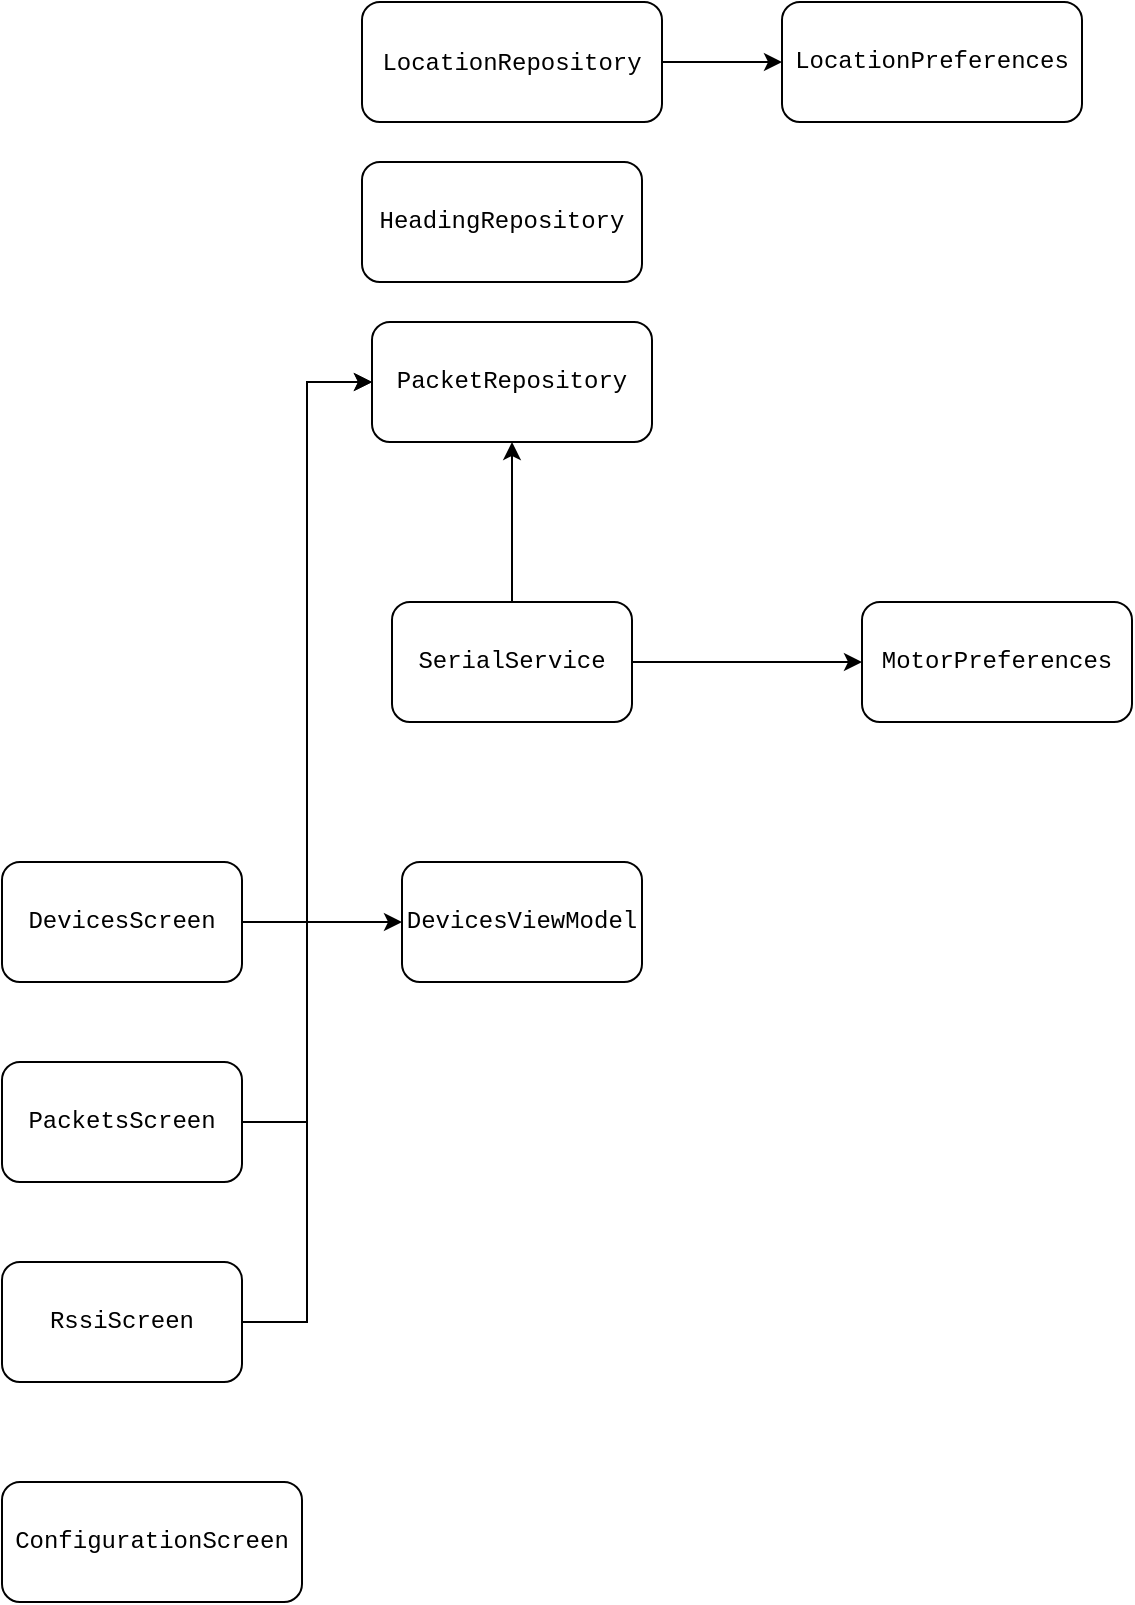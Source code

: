 <mxfile version="20.1.4" type="github">
  <diagram id="aEbpZPCc_LlG3ioPgZWl" name="Page-1">
    <mxGraphModel dx="702" dy="757" grid="1" gridSize="10" guides="1" tooltips="1" connect="1" arrows="1" fold="1" page="1" pageScale="1" pageWidth="850" pageHeight="1100" math="1" shadow="0">
      <root>
        <mxCell id="0" />
        <mxCell id="1" parent="0" />
        <mxCell id="ZS1P1wIDxHiVlfbV4E8Z-8" value="" style="edgeStyle=orthogonalEdgeStyle;rounded=0;orthogonalLoop=1;jettySize=auto;html=1;fontFamily=Courier New;" parent="1" source="ZS1P1wIDxHiVlfbV4E8Z-1" target="ZS1P1wIDxHiVlfbV4E8Z-7" edge="1">
          <mxGeometry relative="1" as="geometry" />
        </mxCell>
        <mxCell id="ZS1P1wIDxHiVlfbV4E8Z-1" value="&lt;font face=&quot;Courier New&quot;&gt;LocationRepository&lt;/font&gt;" style="rounded=1;whiteSpace=wrap;html=1;" parent="1" vertex="1">
          <mxGeometry x="230" y="70" width="150" height="60" as="geometry" />
        </mxCell>
        <mxCell id="ZS1P1wIDxHiVlfbV4E8Z-5" value="HeadingRepository" style="rounded=1;whiteSpace=wrap;html=1;fontFamily=Courier New;" parent="1" vertex="1">
          <mxGeometry x="230" y="150" width="140" height="60" as="geometry" />
        </mxCell>
        <mxCell id="ZS1P1wIDxHiVlfbV4E8Z-6" value="PacketRepository" style="rounded=1;whiteSpace=wrap;html=1;fontFamily=Courier New;" parent="1" vertex="1">
          <mxGeometry x="235" y="230" width="140" height="60" as="geometry" />
        </mxCell>
        <mxCell id="ZS1P1wIDxHiVlfbV4E8Z-7" value="LocationPreferences" style="rounded=1;whiteSpace=wrap;html=1;fontFamily=Courier New;" parent="1" vertex="1">
          <mxGeometry x="440" y="70" width="150" height="60" as="geometry" />
        </mxCell>
        <mxCell id="ZS1P1wIDxHiVlfbV4E8Z-16" value="" style="edgeStyle=orthogonalEdgeStyle;rounded=0;orthogonalLoop=1;jettySize=auto;html=1;fontFamily=Courier New;" parent="1" source="ZS1P1wIDxHiVlfbV4E8Z-9" target="ZS1P1wIDxHiVlfbV4E8Z-15" edge="1">
          <mxGeometry relative="1" as="geometry" />
        </mxCell>
        <mxCell id="ZS1P1wIDxHiVlfbV4E8Z-9" value="DevicesScreen" style="rounded=1;whiteSpace=wrap;html=1;fontFamily=Courier New;" parent="1" vertex="1">
          <mxGeometry x="50" y="500" width="120" height="60" as="geometry" />
        </mxCell>
        <mxCell id="ZS1P1wIDxHiVlfbV4E8Z-18" style="edgeStyle=orthogonalEdgeStyle;rounded=0;orthogonalLoop=1;jettySize=auto;html=1;entryX=0;entryY=0.5;entryDx=0;entryDy=0;fontFamily=Courier New;" parent="1" source="ZS1P1wIDxHiVlfbV4E8Z-10" target="ZS1P1wIDxHiVlfbV4E8Z-6" edge="1">
          <mxGeometry relative="1" as="geometry" />
        </mxCell>
        <mxCell id="ZS1P1wIDxHiVlfbV4E8Z-10" value="PacketsScreen" style="rounded=1;whiteSpace=wrap;html=1;fontFamily=Courier New;" parent="1" vertex="1">
          <mxGeometry x="50" y="600" width="120" height="60" as="geometry" />
        </mxCell>
        <mxCell id="ZS1P1wIDxHiVlfbV4E8Z-20" style="edgeStyle=orthogonalEdgeStyle;rounded=0;orthogonalLoop=1;jettySize=auto;html=1;exitX=1;exitY=0.5;exitDx=0;exitDy=0;entryX=0;entryY=0.5;entryDx=0;entryDy=0;fontFamily=Courier New;" parent="1" source="ZS1P1wIDxHiVlfbV4E8Z-11" target="ZS1P1wIDxHiVlfbV4E8Z-6" edge="1">
          <mxGeometry relative="1" as="geometry" />
        </mxCell>
        <mxCell id="ZS1P1wIDxHiVlfbV4E8Z-11" value="RssiScreen" style="rounded=1;whiteSpace=wrap;html=1;fontFamily=Courier New;" parent="1" vertex="1">
          <mxGeometry x="50" y="700" width="120" height="60" as="geometry" />
        </mxCell>
        <mxCell id="ZS1P1wIDxHiVlfbV4E8Z-12" value="ConfigurationScreen" style="rounded=1;whiteSpace=wrap;html=1;fontFamily=Courier New;" parent="1" vertex="1">
          <mxGeometry x="50" y="810" width="150" height="60" as="geometry" />
        </mxCell>
        <mxCell id="ZS1P1wIDxHiVlfbV4E8Z-17" style="edgeStyle=orthogonalEdgeStyle;rounded=0;orthogonalLoop=1;jettySize=auto;html=1;entryX=0;entryY=0.5;entryDx=0;entryDy=0;fontFamily=Courier New;" parent="1" source="ZS1P1wIDxHiVlfbV4E8Z-13" target="ZS1P1wIDxHiVlfbV4E8Z-14" edge="1">
          <mxGeometry relative="1" as="geometry" />
        </mxCell>
        <mxCell id="ZS1P1wIDxHiVlfbV4E8Z-19" style="edgeStyle=orthogonalEdgeStyle;rounded=0;orthogonalLoop=1;jettySize=auto;html=1;exitX=0.5;exitY=0;exitDx=0;exitDy=0;entryX=0.5;entryY=1;entryDx=0;entryDy=0;fontFamily=Courier New;" parent="1" source="ZS1P1wIDxHiVlfbV4E8Z-13" target="ZS1P1wIDxHiVlfbV4E8Z-6" edge="1">
          <mxGeometry relative="1" as="geometry" />
        </mxCell>
        <mxCell id="ZS1P1wIDxHiVlfbV4E8Z-13" value="SerialService" style="rounded=1;whiteSpace=wrap;html=1;fontFamily=Courier New;" parent="1" vertex="1">
          <mxGeometry x="245" y="370" width="120" height="60" as="geometry" />
        </mxCell>
        <mxCell id="ZS1P1wIDxHiVlfbV4E8Z-14" value="MotorPreferences" style="rounded=1;whiteSpace=wrap;html=1;fontFamily=Courier New;" parent="1" vertex="1">
          <mxGeometry x="480" y="370" width="135" height="60" as="geometry" />
        </mxCell>
        <mxCell id="ZS1P1wIDxHiVlfbV4E8Z-15" value="DevicesViewModel" style="whiteSpace=wrap;html=1;fontFamily=Courier New;rounded=1;" parent="1" vertex="1">
          <mxGeometry x="250" y="500" width="120" height="60" as="geometry" />
        </mxCell>
      </root>
    </mxGraphModel>
  </diagram>
</mxfile>
